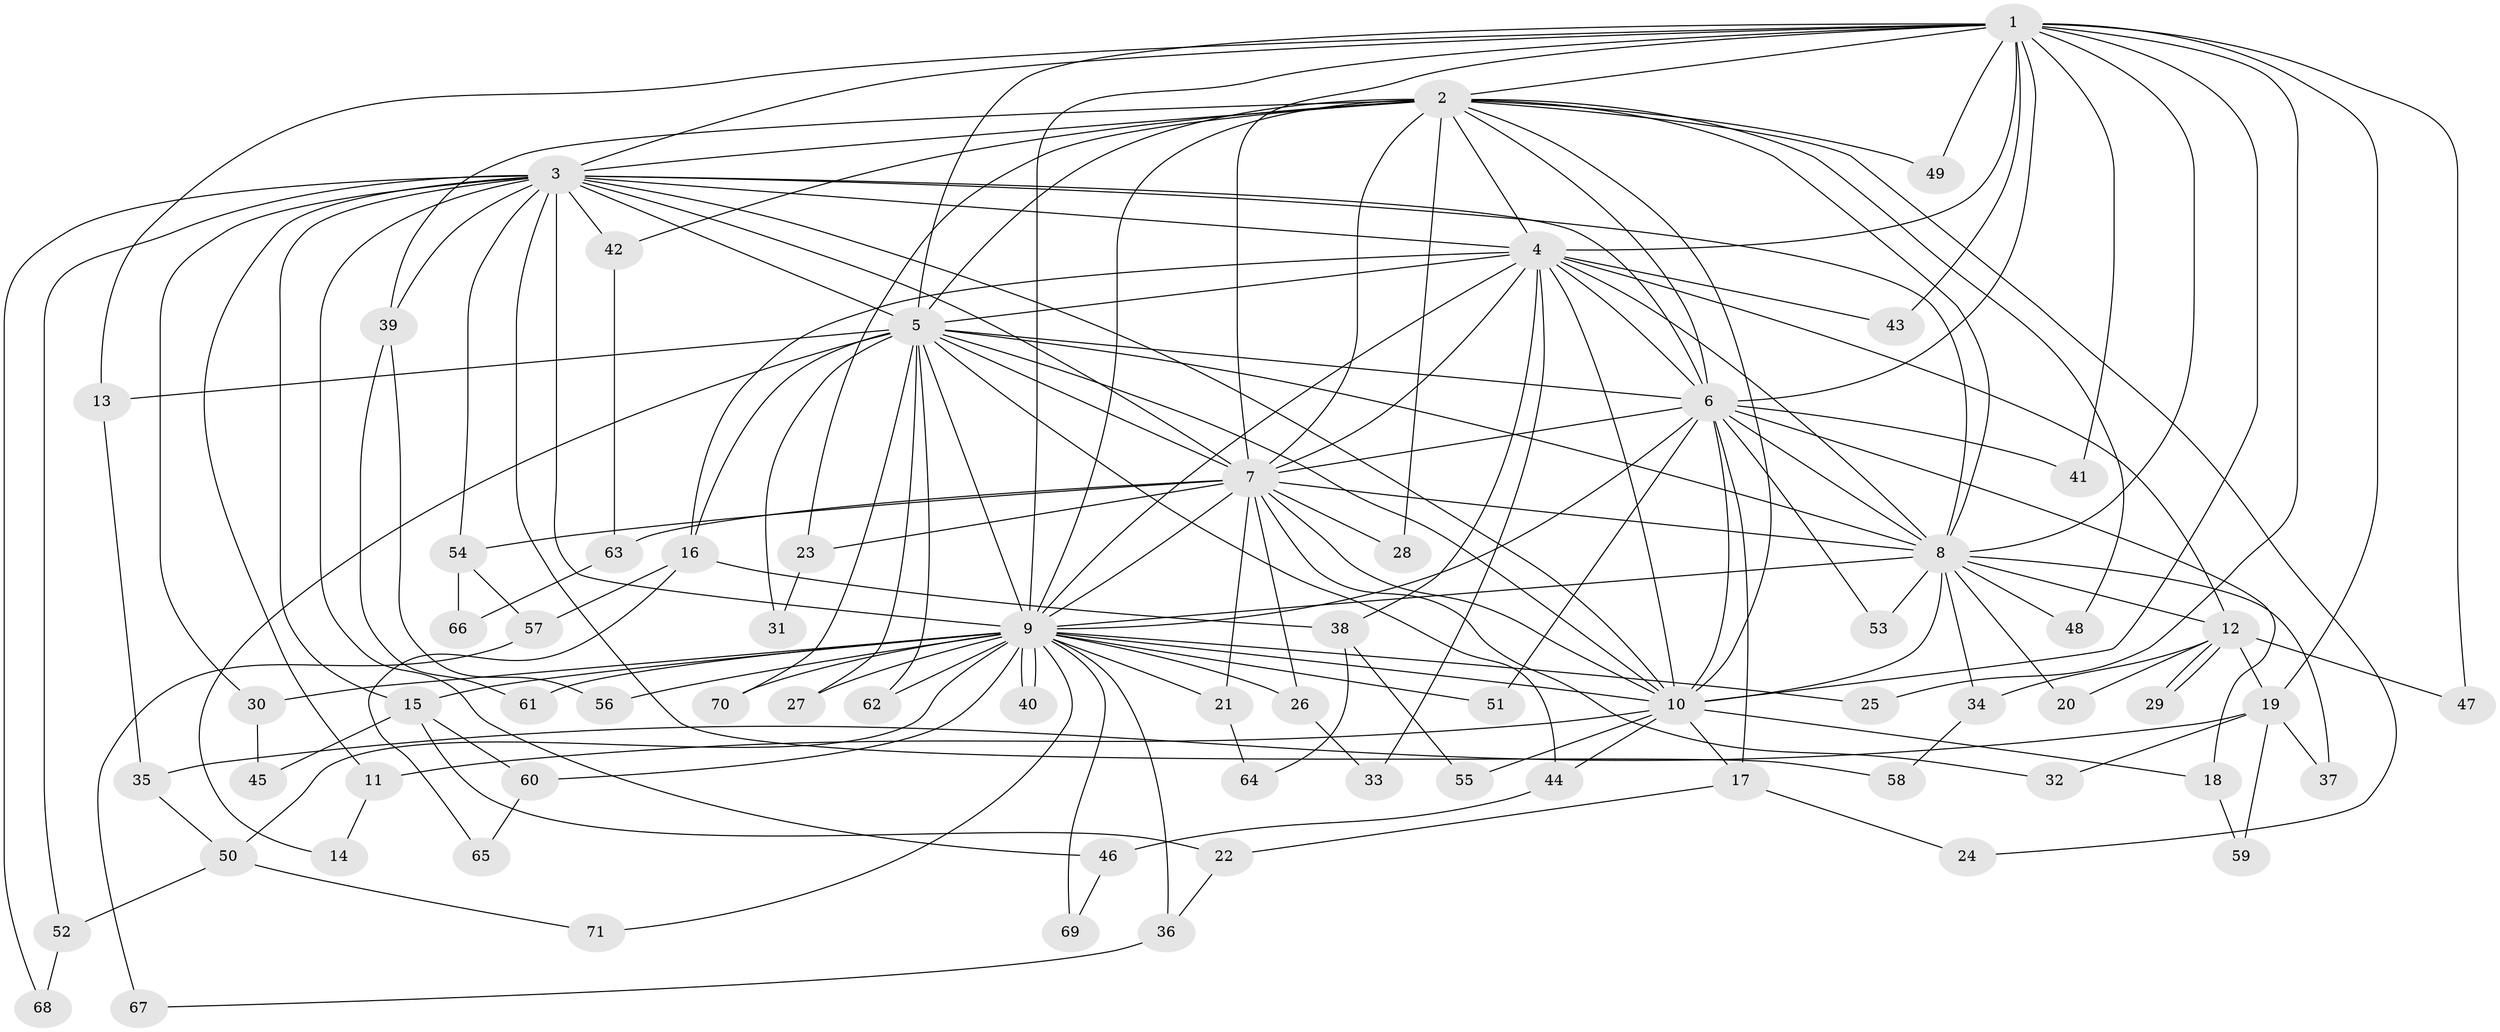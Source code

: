 // coarse degree distribution, {6: 0.03571428571428571, 15: 0.03571428571428571, 1: 0.21428571428571427, 2: 0.5714285714285714, 9: 0.03571428571428571, 4: 0.07142857142857142, 20: 0.03571428571428571}
// Generated by graph-tools (version 1.1) at 2025/46/03/04/25 21:46:50]
// undirected, 71 vertices, 167 edges
graph export_dot {
graph [start="1"]
  node [color=gray90,style=filled];
  1;
  2;
  3;
  4;
  5;
  6;
  7;
  8;
  9;
  10;
  11;
  12;
  13;
  14;
  15;
  16;
  17;
  18;
  19;
  20;
  21;
  22;
  23;
  24;
  25;
  26;
  27;
  28;
  29;
  30;
  31;
  32;
  33;
  34;
  35;
  36;
  37;
  38;
  39;
  40;
  41;
  42;
  43;
  44;
  45;
  46;
  47;
  48;
  49;
  50;
  51;
  52;
  53;
  54;
  55;
  56;
  57;
  58;
  59;
  60;
  61;
  62;
  63;
  64;
  65;
  66;
  67;
  68;
  69;
  70;
  71;
  1 -- 2;
  1 -- 3;
  1 -- 4;
  1 -- 5;
  1 -- 6;
  1 -- 7;
  1 -- 8;
  1 -- 9;
  1 -- 10;
  1 -- 13;
  1 -- 19;
  1 -- 25;
  1 -- 41;
  1 -- 43;
  1 -- 47;
  1 -- 49;
  2 -- 3;
  2 -- 4;
  2 -- 5;
  2 -- 6;
  2 -- 7;
  2 -- 8;
  2 -- 9;
  2 -- 10;
  2 -- 23;
  2 -- 24;
  2 -- 28;
  2 -- 39;
  2 -- 42;
  2 -- 48;
  2 -- 49;
  3 -- 4;
  3 -- 5;
  3 -- 6;
  3 -- 7;
  3 -- 8;
  3 -- 9;
  3 -- 10;
  3 -- 11;
  3 -- 15;
  3 -- 30;
  3 -- 39;
  3 -- 42;
  3 -- 46;
  3 -- 52;
  3 -- 54;
  3 -- 58;
  3 -- 68;
  4 -- 5;
  4 -- 6;
  4 -- 7;
  4 -- 8;
  4 -- 9;
  4 -- 10;
  4 -- 12;
  4 -- 16;
  4 -- 33;
  4 -- 38;
  4 -- 43;
  5 -- 6;
  5 -- 7;
  5 -- 8;
  5 -- 9;
  5 -- 10;
  5 -- 13;
  5 -- 14;
  5 -- 16;
  5 -- 27;
  5 -- 31;
  5 -- 44;
  5 -- 62;
  5 -- 70;
  6 -- 7;
  6 -- 8;
  6 -- 9;
  6 -- 10;
  6 -- 17;
  6 -- 18;
  6 -- 41;
  6 -- 51;
  6 -- 53;
  7 -- 8;
  7 -- 9;
  7 -- 10;
  7 -- 21;
  7 -- 23;
  7 -- 26;
  7 -- 28;
  7 -- 32;
  7 -- 54;
  7 -- 63;
  8 -- 9;
  8 -- 10;
  8 -- 12;
  8 -- 20;
  8 -- 34;
  8 -- 37;
  8 -- 48;
  8 -- 53;
  9 -- 10;
  9 -- 15;
  9 -- 21;
  9 -- 25;
  9 -- 26;
  9 -- 27;
  9 -- 30;
  9 -- 36;
  9 -- 40;
  9 -- 40;
  9 -- 50;
  9 -- 51;
  9 -- 56;
  9 -- 60;
  9 -- 61;
  9 -- 62;
  9 -- 69;
  9 -- 70;
  9 -- 71;
  10 -- 11;
  10 -- 17;
  10 -- 18;
  10 -- 44;
  10 -- 55;
  11 -- 14;
  12 -- 19;
  12 -- 20;
  12 -- 29;
  12 -- 29;
  12 -- 34;
  12 -- 47;
  13 -- 35;
  15 -- 22;
  15 -- 45;
  15 -- 60;
  16 -- 38;
  16 -- 57;
  16 -- 65;
  17 -- 22;
  17 -- 24;
  18 -- 59;
  19 -- 32;
  19 -- 35;
  19 -- 37;
  19 -- 59;
  21 -- 64;
  22 -- 36;
  23 -- 31;
  26 -- 33;
  30 -- 45;
  34 -- 58;
  35 -- 50;
  36 -- 67;
  38 -- 55;
  38 -- 64;
  39 -- 56;
  39 -- 61;
  42 -- 63;
  44 -- 46;
  46 -- 69;
  50 -- 52;
  50 -- 71;
  52 -- 68;
  54 -- 57;
  54 -- 66;
  57 -- 67;
  60 -- 65;
  63 -- 66;
}

